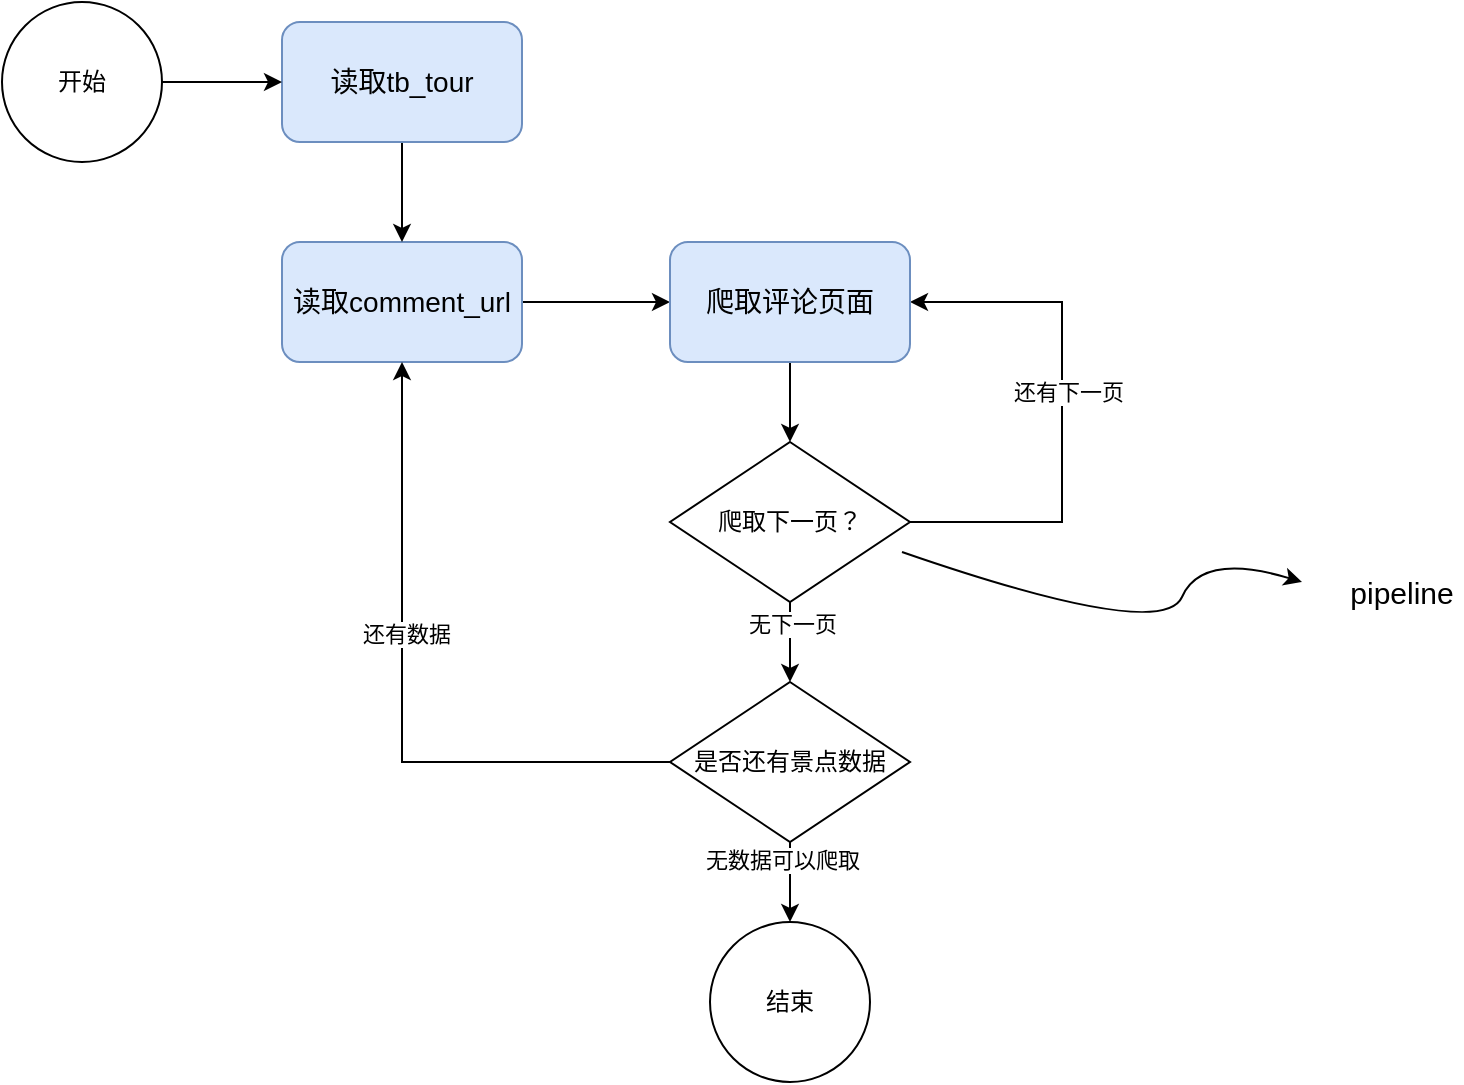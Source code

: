 <mxfile version="24.7.5">
  <diagram name="第 1 页" id="_HPMtMyXLybDMfKPBtLN">
    <mxGraphModel dx="1811" dy="577" grid="1" gridSize="10" guides="1" tooltips="1" connect="1" arrows="1" fold="1" page="1" pageScale="1" pageWidth="827" pageHeight="1169" math="0" shadow="0">
      <root>
        <mxCell id="0" />
        <mxCell id="1" parent="0" />
        <mxCell id="lwfYYLxLNdQcmLYIgolU-8" value="" style="edgeStyle=orthogonalEdgeStyle;rounded=0;orthogonalLoop=1;jettySize=auto;html=1;" edge="1" parent="1" source="lwfYYLxLNdQcmLYIgolU-1" target="lwfYYLxLNdQcmLYIgolU-4">
          <mxGeometry relative="1" as="geometry" />
        </mxCell>
        <mxCell id="lwfYYLxLNdQcmLYIgolU-1" value="读取comment_url" style="rounded=1;whiteSpace=wrap;html=1;fillColor=#dae8fc;strokeColor=#6c8ebf;fontSize=14;" vertex="1" parent="1">
          <mxGeometry x="100" y="130" width="120" height="60" as="geometry" />
        </mxCell>
        <mxCell id="lwfYYLxLNdQcmLYIgolU-10" style="edgeStyle=orthogonalEdgeStyle;rounded=0;orthogonalLoop=1;jettySize=auto;html=1;exitX=1;exitY=0.5;exitDx=0;exitDy=0;entryX=1;entryY=0.5;entryDx=0;entryDy=0;" edge="1" parent="1" source="lwfYYLxLNdQcmLYIgolU-3" target="lwfYYLxLNdQcmLYIgolU-4">
          <mxGeometry relative="1" as="geometry">
            <Array as="points">
              <mxPoint x="490" y="270" />
              <mxPoint x="490" y="160" />
            </Array>
          </mxGeometry>
        </mxCell>
        <mxCell id="lwfYYLxLNdQcmLYIgolU-19" value="还有下一页" style="edgeLabel;html=1;align=center;verticalAlign=middle;resizable=0;points=[];" vertex="1" connectable="0" parent="lwfYYLxLNdQcmLYIgolU-10">
          <mxGeometry x="0.076" y="-3" relative="1" as="geometry">
            <mxPoint as="offset" />
          </mxGeometry>
        </mxCell>
        <mxCell id="lwfYYLxLNdQcmLYIgolU-11" value="" style="edgeStyle=orthogonalEdgeStyle;rounded=0;orthogonalLoop=1;jettySize=auto;html=1;" edge="1" parent="1" source="lwfYYLxLNdQcmLYIgolU-3" target="lwfYYLxLNdQcmLYIgolU-5">
          <mxGeometry relative="1" as="geometry" />
        </mxCell>
        <mxCell id="lwfYYLxLNdQcmLYIgolU-18" value="无下一页" style="edgeLabel;html=1;align=center;verticalAlign=middle;resizable=0;points=[];" vertex="1" connectable="0" parent="lwfYYLxLNdQcmLYIgolU-11">
          <mxGeometry x="-0.45" y="1" relative="1" as="geometry">
            <mxPoint as="offset" />
          </mxGeometry>
        </mxCell>
        <mxCell id="lwfYYLxLNdQcmLYIgolU-3" value="爬取下一页？" style="rhombus;whiteSpace=wrap;html=1;" vertex="1" parent="1">
          <mxGeometry x="294" y="230" width="120" height="80" as="geometry" />
        </mxCell>
        <mxCell id="lwfYYLxLNdQcmLYIgolU-9" value="" style="edgeStyle=orthogonalEdgeStyle;rounded=0;orthogonalLoop=1;jettySize=auto;html=1;" edge="1" parent="1" source="lwfYYLxLNdQcmLYIgolU-4" target="lwfYYLxLNdQcmLYIgolU-3">
          <mxGeometry relative="1" as="geometry" />
        </mxCell>
        <mxCell id="lwfYYLxLNdQcmLYIgolU-4" value="爬取评论页面" style="rounded=1;whiteSpace=wrap;html=1;fillColor=#dae8fc;strokeColor=#6c8ebf;fontSize=14;" vertex="1" parent="1">
          <mxGeometry x="294" y="130" width="120" height="60" as="geometry" />
        </mxCell>
        <mxCell id="lwfYYLxLNdQcmLYIgolU-12" style="edgeStyle=orthogonalEdgeStyle;rounded=0;orthogonalLoop=1;jettySize=auto;html=1;exitX=0;exitY=0.5;exitDx=0;exitDy=0;" edge="1" parent="1" source="lwfYYLxLNdQcmLYIgolU-5" target="lwfYYLxLNdQcmLYIgolU-1">
          <mxGeometry relative="1" as="geometry" />
        </mxCell>
        <mxCell id="lwfYYLxLNdQcmLYIgolU-21" value="还有数据" style="edgeLabel;html=1;align=center;verticalAlign=middle;resizable=0;points=[];" vertex="1" connectable="0" parent="lwfYYLxLNdQcmLYIgolU-12">
          <mxGeometry x="0.186" y="-2" relative="1" as="geometry">
            <mxPoint as="offset" />
          </mxGeometry>
        </mxCell>
        <mxCell id="lwfYYLxLNdQcmLYIgolU-13" style="edgeStyle=orthogonalEdgeStyle;rounded=0;orthogonalLoop=1;jettySize=auto;html=1;exitX=0.5;exitY=1;exitDx=0;exitDy=0;" edge="1" parent="1" source="lwfYYLxLNdQcmLYIgolU-5">
          <mxGeometry relative="1" as="geometry">
            <mxPoint x="354" y="470" as="targetPoint" />
          </mxGeometry>
        </mxCell>
        <mxCell id="lwfYYLxLNdQcmLYIgolU-20" value="无数据可以爬取" style="edgeLabel;html=1;align=center;verticalAlign=middle;resizable=0;points=[];" vertex="1" connectable="0" parent="lwfYYLxLNdQcmLYIgolU-13">
          <mxGeometry x="-0.556" y="-4" relative="1" as="geometry">
            <mxPoint as="offset" />
          </mxGeometry>
        </mxCell>
        <mxCell id="lwfYYLxLNdQcmLYIgolU-5" value="是否还有景点数据" style="rhombus;whiteSpace=wrap;html=1;" vertex="1" parent="1">
          <mxGeometry x="294" y="350" width="120" height="80" as="geometry" />
        </mxCell>
        <mxCell id="lwfYYLxLNdQcmLYIgolU-7" value="" style="edgeStyle=orthogonalEdgeStyle;rounded=0;orthogonalLoop=1;jettySize=auto;html=1;" edge="1" parent="1" source="lwfYYLxLNdQcmLYIgolU-6" target="lwfYYLxLNdQcmLYIgolU-1">
          <mxGeometry relative="1" as="geometry" />
        </mxCell>
        <mxCell id="lwfYYLxLNdQcmLYIgolU-6" value="读取tb_tour" style="rounded=1;whiteSpace=wrap;html=1;fillColor=#dae8fc;strokeColor=#6c8ebf;fontSize=14;" vertex="1" parent="1">
          <mxGeometry x="100" y="20" width="120" height="60" as="geometry" />
        </mxCell>
        <mxCell id="lwfYYLxLNdQcmLYIgolU-14" value="结束" style="ellipse;whiteSpace=wrap;html=1;aspect=fixed;" vertex="1" parent="1">
          <mxGeometry x="314" y="470" width="80" height="80" as="geometry" />
        </mxCell>
        <mxCell id="lwfYYLxLNdQcmLYIgolU-16" value="" style="edgeStyle=orthogonalEdgeStyle;rounded=0;orthogonalLoop=1;jettySize=auto;html=1;" edge="1" parent="1" source="lwfYYLxLNdQcmLYIgolU-15" target="lwfYYLxLNdQcmLYIgolU-6">
          <mxGeometry relative="1" as="geometry" />
        </mxCell>
        <mxCell id="lwfYYLxLNdQcmLYIgolU-15" value="开始" style="ellipse;whiteSpace=wrap;html=1;aspect=fixed;" vertex="1" parent="1">
          <mxGeometry x="-40" y="10" width="80" height="80" as="geometry" />
        </mxCell>
        <mxCell id="lwfYYLxLNdQcmLYIgolU-23" value="" style="curved=1;endArrow=classic;html=1;rounded=0;" edge="1" parent="1">
          <mxGeometry width="50" height="50" relative="1" as="geometry">
            <mxPoint x="410" y="285" as="sourcePoint" />
            <mxPoint x="610" y="300" as="targetPoint" />
            <Array as="points">
              <mxPoint x="540" y="330" />
              <mxPoint x="560" y="285" />
            </Array>
          </mxGeometry>
        </mxCell>
        <mxCell id="lwfYYLxLNdQcmLYIgolU-24" value="pipeline" style="text;html=1;align=center;verticalAlign=middle;whiteSpace=wrap;rounded=0;fontSize=15;" vertex="1" parent="1">
          <mxGeometry x="630" y="290" width="60" height="30" as="geometry" />
        </mxCell>
      </root>
    </mxGraphModel>
  </diagram>
</mxfile>
